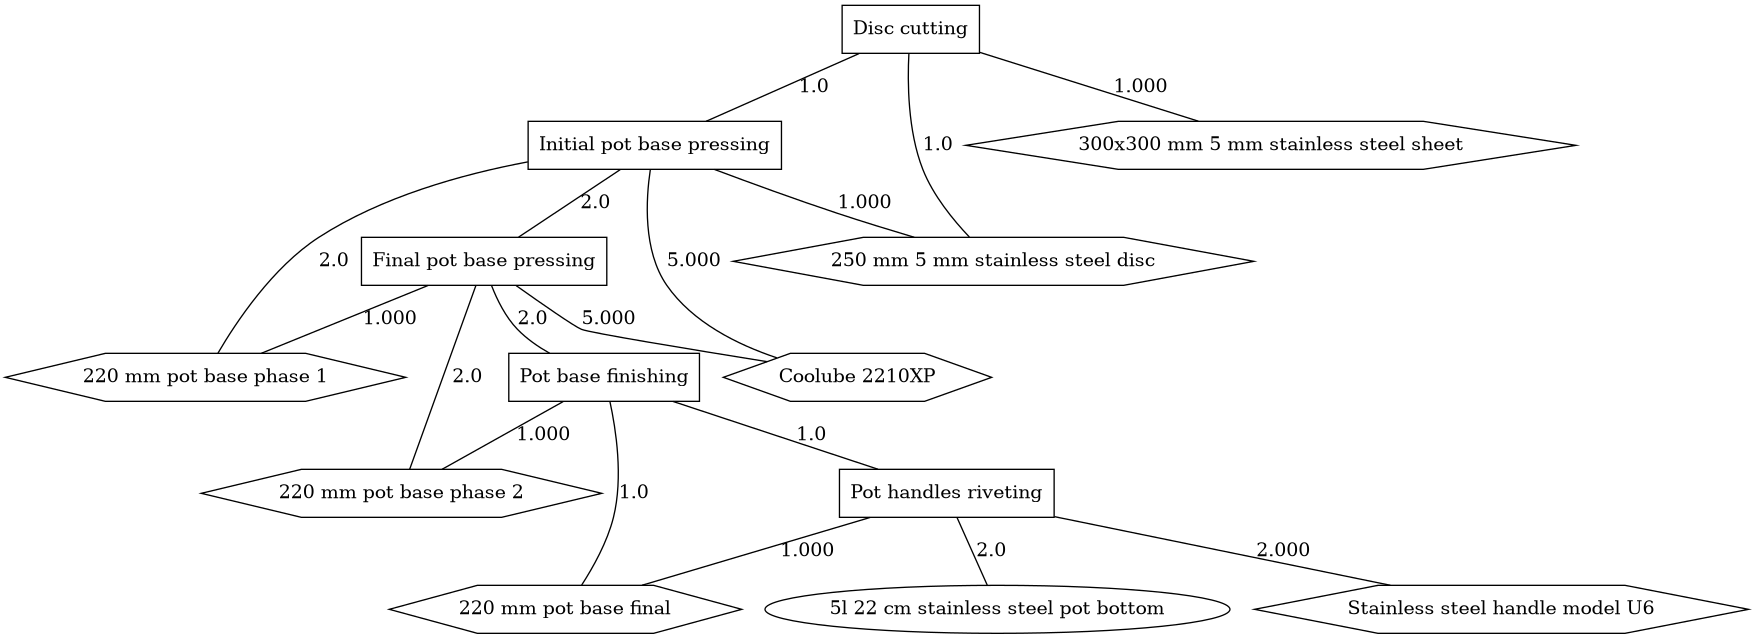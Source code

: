 @startuml
graph TreeDiagram {
"Disc cutting" [shape=rectangle]
"Disc cutting" -- "250 mm 5 mm stainless steel disc"[label = 1.0]
"Disc cutting" -- "Initial pot base pressing"[label = 1.0]
"Disc cutting" -- "300x300 mm 5 mm stainless steel sheet"[label = 1.000]
"300x300 mm 5 mm stainless steel sheet" [shape=hexagon]
"Initial pot base pressing" [shape=rectangle]
"Initial pot base pressing" -- "220 mm pot base phase 1"[label = 2.0]
"Initial pot base pressing" -- "Final pot base pressing"[label = 2.0]
"Initial pot base pressing" -- "250 mm 5 mm stainless steel disc"[label = 1.000]
"250 mm 5 mm stainless steel disc" [shape=hexagon]
"Initial pot base pressing" -- "Coolube 2210XP"[label = 5.000]
"Coolube 2210XP" [shape=hexagon]
"Final pot base pressing" [shape=rectangle]
"Final pot base pressing" -- "220 mm pot base phase 2"[label = 2.0]
"Final pot base pressing" -- "Pot base finishing"[label = 2.0]
"Final pot base pressing" -- "220 mm pot base phase 1"[label = 1.000]
"220 mm pot base phase 1" [shape=hexagon]
"Final pot base pressing" -- "Coolube 2210XP"[label = 5.000]
"Coolube 2210XP" [shape=hexagon]
"Pot base finishing" [shape=rectangle]
"Pot base finishing" -- "220 mm pot base final"[label = 1.0]
"Pot base finishing" -- "Pot handles riveting"[label = 1.0]
"Pot base finishing" -- "220 mm pot base phase 2"[label = 1.000]
"220 mm pot base phase 2" [shape=hexagon]
"Pot handles riveting" [shape=rectangle]
"Pot handles riveting" -- "5l 22 cm stainless steel pot bottom"[label = 2.0]
"Pot handles riveting" -- "220 mm pot base final"[label = 1.000]
"220 mm pot base final" [shape=hexagon]
"Pot handles riveting" -- "Stainless steel handle model U6"[label = 2.000]
"Stainless steel handle model U6" [shape=hexagon]
}
@enduml

